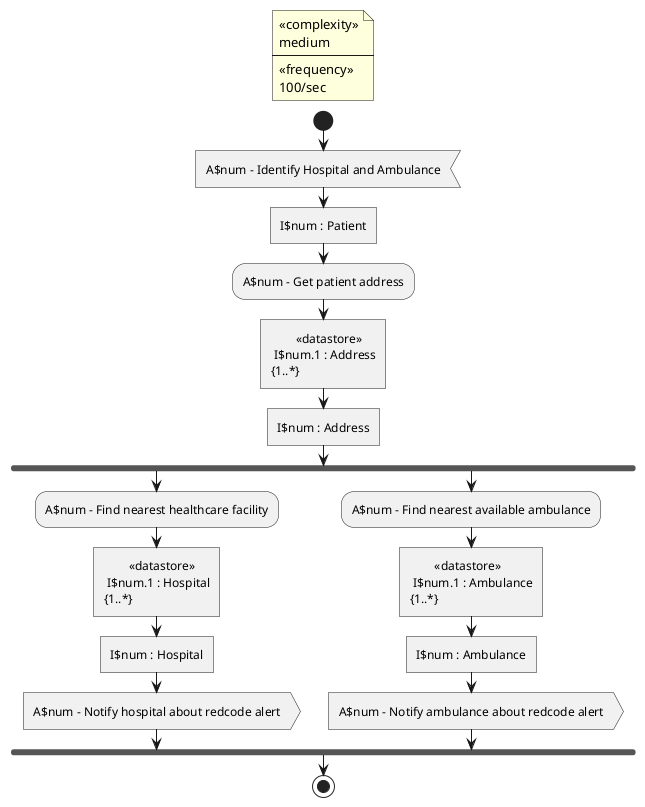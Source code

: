 @startuml define_therapeutic_plan

!$num = 1

floating note
<<complexity>>
medium
----
<<frequency>>
100/sec
end note

' mi arriva segnale con paziente e dati paziente da handle data
' trovare indirizzo paziente
' trovare healthcare più vicina
' trovare aznalubma più vicina
' comunicare ad ambulanza redcode alert
' comunicare ad ospedale redcode alert

start
:A$num - Identify Hospital and Ambulance; <<input>>
:I$num : Patient; <<task>>
!$num = $num + 1

:A$num - Get patient address;
:\t<<datastore>>\n I$num.1 : Address\n{1..*}; <<task>>
:I$num : Address; <<task>>
!$num = $num + 1
fork

  :A$num - Find nearest healthcare facility;
  :\t<<datastore>>\n I$num.1 : Hospital\n{1..*}; <<task>>
  :I$num : Hospital; <<task>>
  !$num = $num + 1

  :A$num - Notify hospital about redcode alert; <<output>>
  !$num = $num + 1
fork again
  :A$num - Find nearest available ambulance;
  :\t<<datastore>>\n I$num.1 : Ambulance\n{1..*}; <<task>>
  :I$num : Ambulance; <<task>>
  !$num = $num + 1
  :A$num - Notify ambulance about redcode alert; <<output>>
end fork

stop
@enduml
